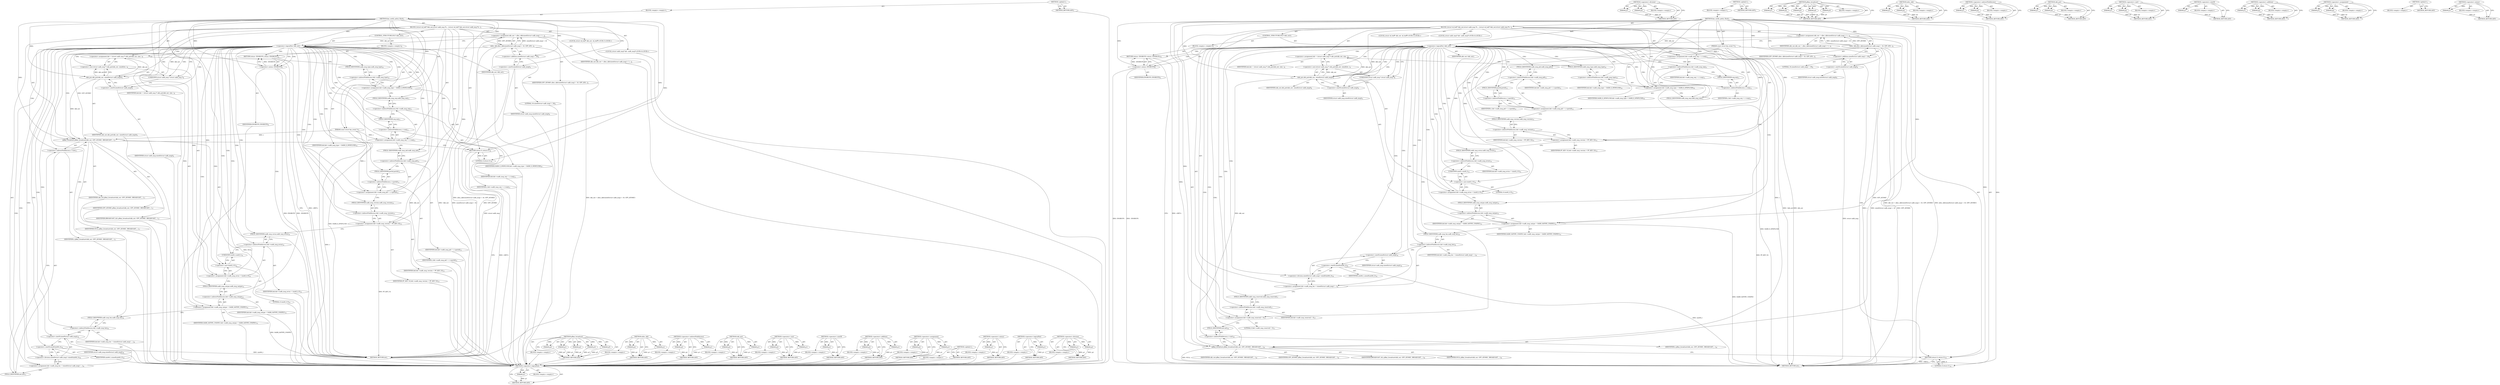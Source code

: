 digraph "&lt;operator&gt;.minus" {
vulnerable_137 [label=<(METHOD,&lt;operator&gt;.logicalNot)>];
vulnerable_138 [label=<(PARAM,p1)>];
vulnerable_139 [label=<(BLOCK,&lt;empty&gt;,&lt;empty&gt;)>];
vulnerable_140 [label=<(METHOD_RETURN,ANY)>];
vulnerable_160 [label=<(METHOD,&lt;operator&gt;.division)>];
vulnerable_161 [label=<(PARAM,p1)>];
vulnerable_162 [label=<(PARAM,p2)>];
vulnerable_163 [label=<(BLOCK,&lt;empty&gt;,&lt;empty&gt;)>];
vulnerable_164 [label=<(METHOD_RETURN,ANY)>];
vulnerable_6 [label=<(METHOD,&lt;global&gt;)<SUB>1</SUB>>];
vulnerable_7 [label=<(BLOCK,&lt;empty&gt;,&lt;empty&gt;)<SUB>1</SUB>>];
vulnerable_8 [label=<(METHOD,key_notify_policy_flush)<SUB>1</SUB>>];
vulnerable_9 [label=<(PARAM,const struct km_event *c)<SUB>1</SUB>>];
vulnerable_10 [label=<(BLOCK,{
	struct sk_buff *skb_out;
	struct sadb_msg *h...,{
	struct sk_buff *skb_out;
	struct sadb_msg *h...)<SUB>2</SUB>>];
vulnerable_11 [label="<(LOCAL,struct sk_buff* skb_out: sk_buff*)<SUB>3</SUB>>"];
vulnerable_12 [label="<(LOCAL,struct sadb_msg* hdr: sadb_msg*)<SUB>4</SUB>>"];
vulnerable_13 [label=<(&lt;operator&gt;.assignment,skb_out = alloc_skb(sizeof(struct sadb_msg) + 1...)<SUB>6</SUB>>];
vulnerable_14 [label=<(IDENTIFIER,skb_out,skb_out = alloc_skb(sizeof(struct sadb_msg) + 1...)<SUB>6</SUB>>];
vulnerable_15 [label=<(alloc_skb,alloc_skb(sizeof(struct sadb_msg) + 16, GFP_ATO...)<SUB>6</SUB>>];
vulnerable_16 [label=<(&lt;operator&gt;.addition,sizeof(struct sadb_msg) + 16)<SUB>6</SUB>>];
vulnerable_17 [label=<(&lt;operator&gt;.sizeOf,sizeof(struct sadb_msg))<SUB>6</SUB>>];
vulnerable_18 [label=<(IDENTIFIER,struct sadb_msg,sizeof(struct sadb_msg))<SUB>6</SUB>>];
vulnerable_19 [label=<(LITERAL,16,sizeof(struct sadb_msg) + 16)<SUB>6</SUB>>];
vulnerable_20 [label=<(IDENTIFIER,GFP_ATOMIC,alloc_skb(sizeof(struct sadb_msg) + 16, GFP_ATO...)<SUB>6</SUB>>];
vulnerable_21 [label=<(CONTROL_STRUCTURE,IF,if (!skb_out))<SUB>7</SUB>>];
vulnerable_22 [label=<(&lt;operator&gt;.logicalNot,!skb_out)<SUB>7</SUB>>];
vulnerable_23 [label=<(IDENTIFIER,skb_out,!skb_out)<SUB>7</SUB>>];
vulnerable_24 [label=<(BLOCK,&lt;empty&gt;,&lt;empty&gt;)<SUB>8</SUB>>];
vulnerable_25 [label=<(RETURN,return -ENOBUFS;,return -ENOBUFS;)<SUB>8</SUB>>];
vulnerable_26 [label=<(&lt;operator&gt;.minus,-ENOBUFS)<SUB>8</SUB>>];
vulnerable_27 [label=<(IDENTIFIER,ENOBUFS,-ENOBUFS)<SUB>8</SUB>>];
vulnerable_28 [label=<(&lt;operator&gt;.assignment,hdr = (struct sadb_msg *) skb_put(skb_out, size...)<SUB>9</SUB>>];
vulnerable_29 [label=<(IDENTIFIER,hdr,hdr = (struct sadb_msg *) skb_put(skb_out, size...)<SUB>9</SUB>>];
vulnerable_30 [label=<(&lt;operator&gt;.cast,(struct sadb_msg *) skb_put(skb_out, sizeof(str...)<SUB>9</SUB>>];
vulnerable_31 [label=<(UNKNOWN,struct sadb_msg *,struct sadb_msg *)<SUB>9</SUB>>];
vulnerable_32 [label=<(skb_put,skb_put(skb_out, sizeof(struct sadb_msg)))<SUB>9</SUB>>];
vulnerable_33 [label=<(IDENTIFIER,skb_out,skb_put(skb_out, sizeof(struct sadb_msg)))<SUB>9</SUB>>];
vulnerable_34 [label=<(&lt;operator&gt;.sizeOf,sizeof(struct sadb_msg))<SUB>9</SUB>>];
vulnerable_35 [label=<(IDENTIFIER,struct sadb_msg,sizeof(struct sadb_msg))<SUB>9</SUB>>];
vulnerable_36 [label=<(&lt;operator&gt;.assignment,hdr-&gt;sadb_msg_type = SADB_X_SPDFLUSH)<SUB>10</SUB>>];
vulnerable_37 [label=<(&lt;operator&gt;.indirectFieldAccess,hdr-&gt;sadb_msg_type)<SUB>10</SUB>>];
vulnerable_38 [label=<(IDENTIFIER,hdr,hdr-&gt;sadb_msg_type = SADB_X_SPDFLUSH)<SUB>10</SUB>>];
vulnerable_39 [label=<(FIELD_IDENTIFIER,sadb_msg_type,sadb_msg_type)<SUB>10</SUB>>];
vulnerable_40 [label=<(IDENTIFIER,SADB_X_SPDFLUSH,hdr-&gt;sadb_msg_type = SADB_X_SPDFLUSH)<SUB>10</SUB>>];
vulnerable_41 [label=<(&lt;operator&gt;.assignment,hdr-&gt;sadb_msg_seq = c-&gt;seq)<SUB>11</SUB>>];
vulnerable_42 [label=<(&lt;operator&gt;.indirectFieldAccess,hdr-&gt;sadb_msg_seq)<SUB>11</SUB>>];
vulnerable_43 [label=<(IDENTIFIER,hdr,hdr-&gt;sadb_msg_seq = c-&gt;seq)<SUB>11</SUB>>];
vulnerable_44 [label=<(FIELD_IDENTIFIER,sadb_msg_seq,sadb_msg_seq)<SUB>11</SUB>>];
vulnerable_45 [label=<(&lt;operator&gt;.indirectFieldAccess,c-&gt;seq)<SUB>11</SUB>>];
vulnerable_46 [label=<(IDENTIFIER,c,hdr-&gt;sadb_msg_seq = c-&gt;seq)<SUB>11</SUB>>];
vulnerable_47 [label=<(FIELD_IDENTIFIER,seq,seq)<SUB>11</SUB>>];
vulnerable_48 [label=<(&lt;operator&gt;.assignment,hdr-&gt;sadb_msg_pid = c-&gt;portid)<SUB>12</SUB>>];
vulnerable_49 [label=<(&lt;operator&gt;.indirectFieldAccess,hdr-&gt;sadb_msg_pid)<SUB>12</SUB>>];
vulnerable_50 [label=<(IDENTIFIER,hdr,hdr-&gt;sadb_msg_pid = c-&gt;portid)<SUB>12</SUB>>];
vulnerable_51 [label=<(FIELD_IDENTIFIER,sadb_msg_pid,sadb_msg_pid)<SUB>12</SUB>>];
vulnerable_52 [label=<(&lt;operator&gt;.indirectFieldAccess,c-&gt;portid)<SUB>12</SUB>>];
vulnerable_53 [label=<(IDENTIFIER,c,hdr-&gt;sadb_msg_pid = c-&gt;portid)<SUB>12</SUB>>];
vulnerable_54 [label=<(FIELD_IDENTIFIER,portid,portid)<SUB>12</SUB>>];
vulnerable_55 [label=<(&lt;operator&gt;.assignment,hdr-&gt;sadb_msg_version = PF_KEY_V2)<SUB>13</SUB>>];
vulnerable_56 [label=<(&lt;operator&gt;.indirectFieldAccess,hdr-&gt;sadb_msg_version)<SUB>13</SUB>>];
vulnerable_57 [label=<(IDENTIFIER,hdr,hdr-&gt;sadb_msg_version = PF_KEY_V2)<SUB>13</SUB>>];
vulnerable_58 [label=<(FIELD_IDENTIFIER,sadb_msg_version,sadb_msg_version)<SUB>13</SUB>>];
vulnerable_59 [label=<(IDENTIFIER,PF_KEY_V2,hdr-&gt;sadb_msg_version = PF_KEY_V2)<SUB>13</SUB>>];
vulnerable_60 [label=<(&lt;operator&gt;.assignment,hdr-&gt;sadb_msg_errno = (uint8_t) 0)<SUB>14</SUB>>];
vulnerable_61 [label=<(&lt;operator&gt;.indirectFieldAccess,hdr-&gt;sadb_msg_errno)<SUB>14</SUB>>];
vulnerable_62 [label=<(IDENTIFIER,hdr,hdr-&gt;sadb_msg_errno = (uint8_t) 0)<SUB>14</SUB>>];
vulnerable_63 [label=<(FIELD_IDENTIFIER,sadb_msg_errno,sadb_msg_errno)<SUB>14</SUB>>];
vulnerable_64 [label=<(&lt;operator&gt;.cast,(uint8_t) 0)<SUB>14</SUB>>];
vulnerable_65 [label=<(UNKNOWN,uint8_t,uint8_t)<SUB>14</SUB>>];
vulnerable_66 [label=<(LITERAL,0,(uint8_t) 0)<SUB>14</SUB>>];
vulnerable_67 [label=<(&lt;operator&gt;.assignment,hdr-&gt;sadb_msg_satype = SADB_SATYPE_UNSPEC)<SUB>15</SUB>>];
vulnerable_68 [label=<(&lt;operator&gt;.indirectFieldAccess,hdr-&gt;sadb_msg_satype)<SUB>15</SUB>>];
vulnerable_69 [label=<(IDENTIFIER,hdr,hdr-&gt;sadb_msg_satype = SADB_SATYPE_UNSPEC)<SUB>15</SUB>>];
vulnerable_70 [label=<(FIELD_IDENTIFIER,sadb_msg_satype,sadb_msg_satype)<SUB>15</SUB>>];
vulnerable_71 [label=<(IDENTIFIER,SADB_SATYPE_UNSPEC,hdr-&gt;sadb_msg_satype = SADB_SATYPE_UNSPEC)<SUB>15</SUB>>];
vulnerable_72 [label=<(&lt;operator&gt;.assignment,hdr-&gt;sadb_msg_len = (sizeof(struct sadb_msg) / ...)<SUB>16</SUB>>];
vulnerable_73 [label=<(&lt;operator&gt;.indirectFieldAccess,hdr-&gt;sadb_msg_len)<SUB>16</SUB>>];
vulnerable_74 [label=<(IDENTIFIER,hdr,hdr-&gt;sadb_msg_len = (sizeof(struct sadb_msg) / ...)<SUB>16</SUB>>];
vulnerable_75 [label=<(FIELD_IDENTIFIER,sadb_msg_len,sadb_msg_len)<SUB>16</SUB>>];
vulnerable_76 [label=<(&lt;operator&gt;.division,sizeof(struct sadb_msg) / sizeof(uint64_t))<SUB>16</SUB>>];
vulnerable_77 [label=<(&lt;operator&gt;.sizeOf,sizeof(struct sadb_msg))<SUB>16</SUB>>];
vulnerable_78 [label=<(IDENTIFIER,struct sadb_msg,sizeof(struct sadb_msg))<SUB>16</SUB>>];
vulnerable_79 [label=<(&lt;operator&gt;.sizeOf,sizeof(uint64_t))<SUB>16</SUB>>];
vulnerable_80 [label=<(IDENTIFIER,uint64_t,sizeof(uint64_t))<SUB>16</SUB>>];
vulnerable_81 [label=<(pfkey_broadcast,pfkey_broadcast(skb_out, GFP_ATOMIC, BROADCAST_...)<SUB>17</SUB>>];
vulnerable_82 [label=<(IDENTIFIER,skb_out,pfkey_broadcast(skb_out, GFP_ATOMIC, BROADCAST_...)<SUB>17</SUB>>];
vulnerable_83 [label=<(IDENTIFIER,GFP_ATOMIC,pfkey_broadcast(skb_out, GFP_ATOMIC, BROADCAST_...)<SUB>17</SUB>>];
vulnerable_84 [label=<(IDENTIFIER,BROADCAST_ALL,pfkey_broadcast(skb_out, GFP_ATOMIC, BROADCAST_...)<SUB>17</SUB>>];
vulnerable_85 [label=<(IDENTIFIER,NULL,pfkey_broadcast(skb_out, GFP_ATOMIC, BROADCAST_...)<SUB>17</SUB>>];
vulnerable_86 [label=<(&lt;operator&gt;.indirectFieldAccess,c-&gt;net)<SUB>17</SUB>>];
vulnerable_87 [label=<(IDENTIFIER,c,pfkey_broadcast(skb_out, GFP_ATOMIC, BROADCAST_...)<SUB>17</SUB>>];
vulnerable_88 [label=<(FIELD_IDENTIFIER,net,net)<SUB>17</SUB>>];
vulnerable_89 [label=<(RETURN,return 0;,return 0;)<SUB>18</SUB>>];
vulnerable_90 [label=<(LITERAL,0,return 0;)<SUB>18</SUB>>];
vulnerable_91 [label=<(METHOD_RETURN,int)<SUB>1</SUB>>];
vulnerable_93 [label=<(METHOD_RETURN,ANY)<SUB>1</SUB>>];
vulnerable_165 [label=<(METHOD,pfkey_broadcast)>];
vulnerable_166 [label=<(PARAM,p1)>];
vulnerable_167 [label=<(PARAM,p2)>];
vulnerable_168 [label=<(PARAM,p3)>];
vulnerable_169 [label=<(PARAM,p4)>];
vulnerable_170 [label=<(PARAM,p5)>];
vulnerable_171 [label=<(BLOCK,&lt;empty&gt;,&lt;empty&gt;)>];
vulnerable_172 [label=<(METHOD_RETURN,ANY)>];
vulnerable_123 [label=<(METHOD,alloc_skb)>];
vulnerable_124 [label=<(PARAM,p1)>];
vulnerable_125 [label=<(PARAM,p2)>];
vulnerable_126 [label=<(BLOCK,&lt;empty&gt;,&lt;empty&gt;)>];
vulnerable_127 [label=<(METHOD_RETURN,ANY)>];
vulnerable_155 [label=<(METHOD,&lt;operator&gt;.indirectFieldAccess)>];
vulnerable_156 [label=<(PARAM,p1)>];
vulnerable_157 [label=<(PARAM,p2)>];
vulnerable_158 [label=<(BLOCK,&lt;empty&gt;,&lt;empty&gt;)>];
vulnerable_159 [label=<(METHOD_RETURN,ANY)>];
vulnerable_150 [label=<(METHOD,skb_put)>];
vulnerable_151 [label=<(PARAM,p1)>];
vulnerable_152 [label=<(PARAM,p2)>];
vulnerable_153 [label=<(BLOCK,&lt;empty&gt;,&lt;empty&gt;)>];
vulnerable_154 [label=<(METHOD_RETURN,ANY)>];
vulnerable_145 [label=<(METHOD,&lt;operator&gt;.cast)>];
vulnerable_146 [label=<(PARAM,p1)>];
vulnerable_147 [label=<(PARAM,p2)>];
vulnerable_148 [label=<(BLOCK,&lt;empty&gt;,&lt;empty&gt;)>];
vulnerable_149 [label=<(METHOD_RETURN,ANY)>];
vulnerable_133 [label=<(METHOD,&lt;operator&gt;.sizeOf)>];
vulnerable_134 [label=<(PARAM,p1)>];
vulnerable_135 [label=<(BLOCK,&lt;empty&gt;,&lt;empty&gt;)>];
vulnerable_136 [label=<(METHOD_RETURN,ANY)>];
vulnerable_128 [label=<(METHOD,&lt;operator&gt;.addition)>];
vulnerable_129 [label=<(PARAM,p1)>];
vulnerable_130 [label=<(PARAM,p2)>];
vulnerable_131 [label=<(BLOCK,&lt;empty&gt;,&lt;empty&gt;)>];
vulnerable_132 [label=<(METHOD_RETURN,ANY)>];
vulnerable_118 [label=<(METHOD,&lt;operator&gt;.assignment)>];
vulnerable_119 [label=<(PARAM,p1)>];
vulnerable_120 [label=<(PARAM,p2)>];
vulnerable_121 [label=<(BLOCK,&lt;empty&gt;,&lt;empty&gt;)>];
vulnerable_122 [label=<(METHOD_RETURN,ANY)>];
vulnerable_112 [label=<(METHOD,&lt;global&gt;)<SUB>1</SUB>>];
vulnerable_113 [label=<(BLOCK,&lt;empty&gt;,&lt;empty&gt;)>];
vulnerable_114 [label=<(METHOD_RETURN,ANY)>];
vulnerable_141 [label=<(METHOD,&lt;operator&gt;.minus)>];
vulnerable_142 [label=<(PARAM,p1)>];
vulnerable_143 [label=<(BLOCK,&lt;empty&gt;,&lt;empty&gt;)>];
vulnerable_144 [label=<(METHOD_RETURN,ANY)>];
fixed_142 [label=<(METHOD,&lt;operator&gt;.logicalNot)>];
fixed_143 [label=<(PARAM,p1)>];
fixed_144 [label=<(BLOCK,&lt;empty&gt;,&lt;empty&gt;)>];
fixed_145 [label=<(METHOD_RETURN,ANY)>];
fixed_165 [label=<(METHOD,&lt;operator&gt;.division)>];
fixed_166 [label=<(PARAM,p1)>];
fixed_167 [label=<(PARAM,p2)>];
fixed_168 [label=<(BLOCK,&lt;empty&gt;,&lt;empty&gt;)>];
fixed_169 [label=<(METHOD_RETURN,ANY)>];
fixed_6 [label=<(METHOD,&lt;global&gt;)<SUB>1</SUB>>];
fixed_7 [label=<(BLOCK,&lt;empty&gt;,&lt;empty&gt;)<SUB>1</SUB>>];
fixed_8 [label=<(METHOD,key_notify_policy_flush)<SUB>1</SUB>>];
fixed_9 [label=<(PARAM,const struct km_event *c)<SUB>1</SUB>>];
fixed_10 [label=<(BLOCK,{
	struct sk_buff *skb_out;
	struct sadb_msg *h...,{
	struct sk_buff *skb_out;
	struct sadb_msg *h...)<SUB>2</SUB>>];
fixed_11 [label="<(LOCAL,struct sk_buff* skb_out: sk_buff*)<SUB>3</SUB>>"];
fixed_12 [label="<(LOCAL,struct sadb_msg* hdr: sadb_msg*)<SUB>4</SUB>>"];
fixed_13 [label=<(&lt;operator&gt;.assignment,skb_out = alloc_skb(sizeof(struct sadb_msg) + 1...)<SUB>6</SUB>>];
fixed_14 [label=<(IDENTIFIER,skb_out,skb_out = alloc_skb(sizeof(struct sadb_msg) + 1...)<SUB>6</SUB>>];
fixed_15 [label=<(alloc_skb,alloc_skb(sizeof(struct sadb_msg) + 16, GFP_ATO...)<SUB>6</SUB>>];
fixed_16 [label=<(&lt;operator&gt;.addition,sizeof(struct sadb_msg) + 16)<SUB>6</SUB>>];
fixed_17 [label=<(&lt;operator&gt;.sizeOf,sizeof(struct sadb_msg))<SUB>6</SUB>>];
fixed_18 [label=<(IDENTIFIER,struct sadb_msg,sizeof(struct sadb_msg))<SUB>6</SUB>>];
fixed_19 [label=<(LITERAL,16,sizeof(struct sadb_msg) + 16)<SUB>6</SUB>>];
fixed_20 [label=<(IDENTIFIER,GFP_ATOMIC,alloc_skb(sizeof(struct sadb_msg) + 16, GFP_ATO...)<SUB>6</SUB>>];
fixed_21 [label=<(CONTROL_STRUCTURE,IF,if (!skb_out))<SUB>7</SUB>>];
fixed_22 [label=<(&lt;operator&gt;.logicalNot,!skb_out)<SUB>7</SUB>>];
fixed_23 [label=<(IDENTIFIER,skb_out,!skb_out)<SUB>7</SUB>>];
fixed_24 [label=<(BLOCK,&lt;empty&gt;,&lt;empty&gt;)<SUB>8</SUB>>];
fixed_25 [label=<(RETURN,return -ENOBUFS;,return -ENOBUFS;)<SUB>8</SUB>>];
fixed_26 [label=<(&lt;operator&gt;.minus,-ENOBUFS)<SUB>8</SUB>>];
fixed_27 [label=<(IDENTIFIER,ENOBUFS,-ENOBUFS)<SUB>8</SUB>>];
fixed_28 [label=<(&lt;operator&gt;.assignment,hdr = (struct sadb_msg *) skb_put(skb_out, size...)<SUB>9</SUB>>];
fixed_29 [label=<(IDENTIFIER,hdr,hdr = (struct sadb_msg *) skb_put(skb_out, size...)<SUB>9</SUB>>];
fixed_30 [label=<(&lt;operator&gt;.cast,(struct sadb_msg *) skb_put(skb_out, sizeof(str...)<SUB>9</SUB>>];
fixed_31 [label=<(UNKNOWN,struct sadb_msg *,struct sadb_msg *)<SUB>9</SUB>>];
fixed_32 [label=<(skb_put,skb_put(skb_out, sizeof(struct sadb_msg)))<SUB>9</SUB>>];
fixed_33 [label=<(IDENTIFIER,skb_out,skb_put(skb_out, sizeof(struct sadb_msg)))<SUB>9</SUB>>];
fixed_34 [label=<(&lt;operator&gt;.sizeOf,sizeof(struct sadb_msg))<SUB>9</SUB>>];
fixed_35 [label=<(IDENTIFIER,struct sadb_msg,sizeof(struct sadb_msg))<SUB>9</SUB>>];
fixed_36 [label=<(&lt;operator&gt;.assignment,hdr-&gt;sadb_msg_type = SADB_X_SPDFLUSH)<SUB>10</SUB>>];
fixed_37 [label=<(&lt;operator&gt;.indirectFieldAccess,hdr-&gt;sadb_msg_type)<SUB>10</SUB>>];
fixed_38 [label=<(IDENTIFIER,hdr,hdr-&gt;sadb_msg_type = SADB_X_SPDFLUSH)<SUB>10</SUB>>];
fixed_39 [label=<(FIELD_IDENTIFIER,sadb_msg_type,sadb_msg_type)<SUB>10</SUB>>];
fixed_40 [label=<(IDENTIFIER,SADB_X_SPDFLUSH,hdr-&gt;sadb_msg_type = SADB_X_SPDFLUSH)<SUB>10</SUB>>];
fixed_41 [label=<(&lt;operator&gt;.assignment,hdr-&gt;sadb_msg_seq = c-&gt;seq)<SUB>11</SUB>>];
fixed_42 [label=<(&lt;operator&gt;.indirectFieldAccess,hdr-&gt;sadb_msg_seq)<SUB>11</SUB>>];
fixed_43 [label=<(IDENTIFIER,hdr,hdr-&gt;sadb_msg_seq = c-&gt;seq)<SUB>11</SUB>>];
fixed_44 [label=<(FIELD_IDENTIFIER,sadb_msg_seq,sadb_msg_seq)<SUB>11</SUB>>];
fixed_45 [label=<(&lt;operator&gt;.indirectFieldAccess,c-&gt;seq)<SUB>11</SUB>>];
fixed_46 [label=<(IDENTIFIER,c,hdr-&gt;sadb_msg_seq = c-&gt;seq)<SUB>11</SUB>>];
fixed_47 [label=<(FIELD_IDENTIFIER,seq,seq)<SUB>11</SUB>>];
fixed_48 [label=<(&lt;operator&gt;.assignment,hdr-&gt;sadb_msg_pid = c-&gt;portid)<SUB>12</SUB>>];
fixed_49 [label=<(&lt;operator&gt;.indirectFieldAccess,hdr-&gt;sadb_msg_pid)<SUB>12</SUB>>];
fixed_50 [label=<(IDENTIFIER,hdr,hdr-&gt;sadb_msg_pid = c-&gt;portid)<SUB>12</SUB>>];
fixed_51 [label=<(FIELD_IDENTIFIER,sadb_msg_pid,sadb_msg_pid)<SUB>12</SUB>>];
fixed_52 [label=<(&lt;operator&gt;.indirectFieldAccess,c-&gt;portid)<SUB>12</SUB>>];
fixed_53 [label=<(IDENTIFIER,c,hdr-&gt;sadb_msg_pid = c-&gt;portid)<SUB>12</SUB>>];
fixed_54 [label=<(FIELD_IDENTIFIER,portid,portid)<SUB>12</SUB>>];
fixed_55 [label=<(&lt;operator&gt;.assignment,hdr-&gt;sadb_msg_version = PF_KEY_V2)<SUB>13</SUB>>];
fixed_56 [label=<(&lt;operator&gt;.indirectFieldAccess,hdr-&gt;sadb_msg_version)<SUB>13</SUB>>];
fixed_57 [label=<(IDENTIFIER,hdr,hdr-&gt;sadb_msg_version = PF_KEY_V2)<SUB>13</SUB>>];
fixed_58 [label=<(FIELD_IDENTIFIER,sadb_msg_version,sadb_msg_version)<SUB>13</SUB>>];
fixed_59 [label=<(IDENTIFIER,PF_KEY_V2,hdr-&gt;sadb_msg_version = PF_KEY_V2)<SUB>13</SUB>>];
fixed_60 [label=<(&lt;operator&gt;.assignment,hdr-&gt;sadb_msg_errno = (uint8_t) 0)<SUB>14</SUB>>];
fixed_61 [label=<(&lt;operator&gt;.indirectFieldAccess,hdr-&gt;sadb_msg_errno)<SUB>14</SUB>>];
fixed_62 [label=<(IDENTIFIER,hdr,hdr-&gt;sadb_msg_errno = (uint8_t) 0)<SUB>14</SUB>>];
fixed_63 [label=<(FIELD_IDENTIFIER,sadb_msg_errno,sadb_msg_errno)<SUB>14</SUB>>];
fixed_64 [label=<(&lt;operator&gt;.cast,(uint8_t) 0)<SUB>14</SUB>>];
fixed_65 [label=<(UNKNOWN,uint8_t,uint8_t)<SUB>14</SUB>>];
fixed_66 [label=<(LITERAL,0,(uint8_t) 0)<SUB>14</SUB>>];
fixed_67 [label=<(&lt;operator&gt;.assignment,hdr-&gt;sadb_msg_satype = SADB_SATYPE_UNSPEC)<SUB>15</SUB>>];
fixed_68 [label=<(&lt;operator&gt;.indirectFieldAccess,hdr-&gt;sadb_msg_satype)<SUB>15</SUB>>];
fixed_69 [label=<(IDENTIFIER,hdr,hdr-&gt;sadb_msg_satype = SADB_SATYPE_UNSPEC)<SUB>15</SUB>>];
fixed_70 [label=<(FIELD_IDENTIFIER,sadb_msg_satype,sadb_msg_satype)<SUB>15</SUB>>];
fixed_71 [label=<(IDENTIFIER,SADB_SATYPE_UNSPEC,hdr-&gt;sadb_msg_satype = SADB_SATYPE_UNSPEC)<SUB>15</SUB>>];
fixed_72 [label=<(&lt;operator&gt;.assignment,hdr-&gt;sadb_msg_len = (sizeof(struct sadb_msg) / ...)<SUB>16</SUB>>];
fixed_73 [label=<(&lt;operator&gt;.indirectFieldAccess,hdr-&gt;sadb_msg_len)<SUB>16</SUB>>];
fixed_74 [label=<(IDENTIFIER,hdr,hdr-&gt;sadb_msg_len = (sizeof(struct sadb_msg) / ...)<SUB>16</SUB>>];
fixed_75 [label=<(FIELD_IDENTIFIER,sadb_msg_len,sadb_msg_len)<SUB>16</SUB>>];
fixed_76 [label=<(&lt;operator&gt;.division,sizeof(struct sadb_msg) / sizeof(uint64_t))<SUB>16</SUB>>];
fixed_77 [label=<(&lt;operator&gt;.sizeOf,sizeof(struct sadb_msg))<SUB>16</SUB>>];
fixed_78 [label=<(IDENTIFIER,struct sadb_msg,sizeof(struct sadb_msg))<SUB>16</SUB>>];
fixed_79 [label=<(&lt;operator&gt;.sizeOf,sizeof(uint64_t))<SUB>16</SUB>>];
fixed_80 [label=<(IDENTIFIER,uint64_t,sizeof(uint64_t))<SUB>16</SUB>>];
fixed_81 [label=<(&lt;operator&gt;.assignment,hdr-&gt;sadb_msg_reserved = 0)<SUB>17</SUB>>];
fixed_82 [label=<(&lt;operator&gt;.indirectFieldAccess,hdr-&gt;sadb_msg_reserved)<SUB>17</SUB>>];
fixed_83 [label=<(IDENTIFIER,hdr,hdr-&gt;sadb_msg_reserved = 0)<SUB>17</SUB>>];
fixed_84 [label=<(FIELD_IDENTIFIER,sadb_msg_reserved,sadb_msg_reserved)<SUB>17</SUB>>];
fixed_85 [label=<(LITERAL,0,hdr-&gt;sadb_msg_reserved = 0)<SUB>17</SUB>>];
fixed_86 [label=<(pfkey_broadcast,pfkey_broadcast(skb_out, GFP_ATOMIC, BROADCAST_...)<SUB>18</SUB>>];
fixed_87 [label=<(IDENTIFIER,skb_out,pfkey_broadcast(skb_out, GFP_ATOMIC, BROADCAST_...)<SUB>18</SUB>>];
fixed_88 [label=<(IDENTIFIER,GFP_ATOMIC,pfkey_broadcast(skb_out, GFP_ATOMIC, BROADCAST_...)<SUB>18</SUB>>];
fixed_89 [label=<(IDENTIFIER,BROADCAST_ALL,pfkey_broadcast(skb_out, GFP_ATOMIC, BROADCAST_...)<SUB>18</SUB>>];
fixed_90 [label=<(IDENTIFIER,NULL,pfkey_broadcast(skb_out, GFP_ATOMIC, BROADCAST_...)<SUB>18</SUB>>];
fixed_91 [label=<(&lt;operator&gt;.indirectFieldAccess,c-&gt;net)<SUB>18</SUB>>];
fixed_92 [label=<(IDENTIFIER,c,pfkey_broadcast(skb_out, GFP_ATOMIC, BROADCAST_...)<SUB>18</SUB>>];
fixed_93 [label=<(FIELD_IDENTIFIER,net,net)<SUB>18</SUB>>];
fixed_94 [label=<(RETURN,return 0;,return 0;)<SUB>19</SUB>>];
fixed_95 [label=<(LITERAL,0,return 0;)<SUB>19</SUB>>];
fixed_96 [label=<(METHOD_RETURN,int)<SUB>1</SUB>>];
fixed_98 [label=<(METHOD_RETURN,ANY)<SUB>1</SUB>>];
fixed_170 [label=<(METHOD,pfkey_broadcast)>];
fixed_171 [label=<(PARAM,p1)>];
fixed_172 [label=<(PARAM,p2)>];
fixed_173 [label=<(PARAM,p3)>];
fixed_174 [label=<(PARAM,p4)>];
fixed_175 [label=<(PARAM,p5)>];
fixed_176 [label=<(BLOCK,&lt;empty&gt;,&lt;empty&gt;)>];
fixed_177 [label=<(METHOD_RETURN,ANY)>];
fixed_128 [label=<(METHOD,alloc_skb)>];
fixed_129 [label=<(PARAM,p1)>];
fixed_130 [label=<(PARAM,p2)>];
fixed_131 [label=<(BLOCK,&lt;empty&gt;,&lt;empty&gt;)>];
fixed_132 [label=<(METHOD_RETURN,ANY)>];
fixed_160 [label=<(METHOD,&lt;operator&gt;.indirectFieldAccess)>];
fixed_161 [label=<(PARAM,p1)>];
fixed_162 [label=<(PARAM,p2)>];
fixed_163 [label=<(BLOCK,&lt;empty&gt;,&lt;empty&gt;)>];
fixed_164 [label=<(METHOD_RETURN,ANY)>];
fixed_155 [label=<(METHOD,skb_put)>];
fixed_156 [label=<(PARAM,p1)>];
fixed_157 [label=<(PARAM,p2)>];
fixed_158 [label=<(BLOCK,&lt;empty&gt;,&lt;empty&gt;)>];
fixed_159 [label=<(METHOD_RETURN,ANY)>];
fixed_150 [label=<(METHOD,&lt;operator&gt;.cast)>];
fixed_151 [label=<(PARAM,p1)>];
fixed_152 [label=<(PARAM,p2)>];
fixed_153 [label=<(BLOCK,&lt;empty&gt;,&lt;empty&gt;)>];
fixed_154 [label=<(METHOD_RETURN,ANY)>];
fixed_138 [label=<(METHOD,&lt;operator&gt;.sizeOf)>];
fixed_139 [label=<(PARAM,p1)>];
fixed_140 [label=<(BLOCK,&lt;empty&gt;,&lt;empty&gt;)>];
fixed_141 [label=<(METHOD_RETURN,ANY)>];
fixed_133 [label=<(METHOD,&lt;operator&gt;.addition)>];
fixed_134 [label=<(PARAM,p1)>];
fixed_135 [label=<(PARAM,p2)>];
fixed_136 [label=<(BLOCK,&lt;empty&gt;,&lt;empty&gt;)>];
fixed_137 [label=<(METHOD_RETURN,ANY)>];
fixed_123 [label=<(METHOD,&lt;operator&gt;.assignment)>];
fixed_124 [label=<(PARAM,p1)>];
fixed_125 [label=<(PARAM,p2)>];
fixed_126 [label=<(BLOCK,&lt;empty&gt;,&lt;empty&gt;)>];
fixed_127 [label=<(METHOD_RETURN,ANY)>];
fixed_117 [label=<(METHOD,&lt;global&gt;)<SUB>1</SUB>>];
fixed_118 [label=<(BLOCK,&lt;empty&gt;,&lt;empty&gt;)>];
fixed_119 [label=<(METHOD_RETURN,ANY)>];
fixed_146 [label=<(METHOD,&lt;operator&gt;.minus)>];
fixed_147 [label=<(PARAM,p1)>];
fixed_148 [label=<(BLOCK,&lt;empty&gt;,&lt;empty&gt;)>];
fixed_149 [label=<(METHOD_RETURN,ANY)>];
vulnerable_137 -> vulnerable_138  [key=0, label="AST: "];
vulnerable_137 -> vulnerable_138  [key=1, label="DDG: "];
vulnerable_137 -> vulnerable_139  [key=0, label="AST: "];
vulnerable_137 -> vulnerable_140  [key=0, label="AST: "];
vulnerable_137 -> vulnerable_140  [key=1, label="CFG: "];
vulnerable_138 -> vulnerable_140  [key=0, label="DDG: p1"];
vulnerable_139 -> fixed_142  [key=0];
vulnerable_140 -> fixed_142  [key=0];
vulnerable_160 -> vulnerable_161  [key=0, label="AST: "];
vulnerable_160 -> vulnerable_161  [key=1, label="DDG: "];
vulnerable_160 -> vulnerable_163  [key=0, label="AST: "];
vulnerable_160 -> vulnerable_162  [key=0, label="AST: "];
vulnerable_160 -> vulnerable_162  [key=1, label="DDG: "];
vulnerable_160 -> vulnerable_164  [key=0, label="AST: "];
vulnerable_160 -> vulnerable_164  [key=1, label="CFG: "];
vulnerable_161 -> vulnerable_164  [key=0, label="DDG: p1"];
vulnerable_162 -> vulnerable_164  [key=0, label="DDG: p2"];
vulnerable_163 -> fixed_142  [key=0];
vulnerable_164 -> fixed_142  [key=0];
vulnerable_6 -> vulnerable_7  [key=0, label="AST: "];
vulnerable_6 -> vulnerable_93  [key=0, label="AST: "];
vulnerable_6 -> vulnerable_93  [key=1, label="CFG: "];
vulnerable_7 -> vulnerable_8  [key=0, label="AST: "];
vulnerable_8 -> vulnerable_9  [key=0, label="AST: "];
vulnerable_8 -> vulnerable_9  [key=1, label="DDG: "];
vulnerable_8 -> vulnerable_10  [key=0, label="AST: "];
vulnerable_8 -> vulnerable_91  [key=0, label="AST: "];
vulnerable_8 -> vulnerable_17  [key=0, label="CFG: "];
vulnerable_8 -> vulnerable_36  [key=0, label="DDG: "];
vulnerable_8 -> vulnerable_55  [key=0, label="DDG: "];
vulnerable_8 -> vulnerable_60  [key=0, label="DDG: "];
vulnerable_8 -> vulnerable_67  [key=0, label="DDG: "];
vulnerable_8 -> vulnerable_89  [key=0, label="DDG: "];
vulnerable_8 -> vulnerable_81  [key=0, label="DDG: "];
vulnerable_8 -> vulnerable_90  [key=0, label="DDG: "];
vulnerable_8 -> vulnerable_15  [key=0, label="DDG: "];
vulnerable_8 -> vulnerable_22  [key=0, label="DDG: "];
vulnerable_8 -> vulnerable_64  [key=0, label="DDG: "];
vulnerable_8 -> vulnerable_16  [key=0, label="DDG: "];
vulnerable_8 -> vulnerable_32  [key=0, label="DDG: "];
vulnerable_8 -> vulnerable_26  [key=0, label="DDG: "];
vulnerable_9 -> vulnerable_91  [key=0, label="DDG: c"];
vulnerable_9 -> vulnerable_41  [key=0, label="DDG: c"];
vulnerable_9 -> vulnerable_48  [key=0, label="DDG: c"];
vulnerable_9 -> vulnerable_81  [key=0, label="DDG: c"];
vulnerable_10 -> vulnerable_11  [key=0, label="AST: "];
vulnerable_10 -> vulnerable_12  [key=0, label="AST: "];
vulnerable_10 -> vulnerable_13  [key=0, label="AST: "];
vulnerable_10 -> vulnerable_21  [key=0, label="AST: "];
vulnerable_10 -> vulnerable_28  [key=0, label="AST: "];
vulnerable_10 -> vulnerable_36  [key=0, label="AST: "];
vulnerable_10 -> vulnerable_41  [key=0, label="AST: "];
vulnerable_10 -> vulnerable_48  [key=0, label="AST: "];
vulnerable_10 -> vulnerable_55  [key=0, label="AST: "];
vulnerable_10 -> vulnerable_60  [key=0, label="AST: "];
vulnerable_10 -> vulnerable_67  [key=0, label="AST: "];
vulnerable_10 -> vulnerable_72  [key=0, label="AST: "];
vulnerable_10 -> vulnerable_81  [key=0, label="AST: "];
vulnerable_10 -> vulnerable_89  [key=0, label="AST: "];
vulnerable_11 -> fixed_142  [key=0];
vulnerable_12 -> fixed_142  [key=0];
vulnerable_13 -> vulnerable_14  [key=0, label="AST: "];
vulnerable_13 -> vulnerable_15  [key=0, label="AST: "];
vulnerable_13 -> vulnerable_22  [key=0, label="CFG: "];
vulnerable_13 -> vulnerable_22  [key=1, label="DDG: skb_out"];
vulnerable_13 -> vulnerable_91  [key=0, label="DDG: alloc_skb(sizeof(struct sadb_msg) + 16, GFP_ATOMIC)"];
vulnerable_13 -> vulnerable_91  [key=1, label="DDG: skb_out = alloc_skb(sizeof(struct sadb_msg) + 16, GFP_ATOMIC)"];
vulnerable_14 -> fixed_142  [key=0];
vulnerable_15 -> vulnerable_16  [key=0, label="AST: "];
vulnerable_15 -> vulnerable_20  [key=0, label="AST: "];
vulnerable_15 -> vulnerable_13  [key=0, label="CFG: "];
vulnerable_15 -> vulnerable_13  [key=1, label="DDG: sizeof(struct sadb_msg) + 16"];
vulnerable_15 -> vulnerable_13  [key=2, label="DDG: GFP_ATOMIC"];
vulnerable_15 -> vulnerable_91  [key=0, label="DDG: sizeof(struct sadb_msg) + 16"];
vulnerable_15 -> vulnerable_91  [key=1, label="DDG: GFP_ATOMIC"];
vulnerable_15 -> vulnerable_81  [key=0, label="DDG: GFP_ATOMIC"];
vulnerable_16 -> vulnerable_17  [key=0, label="AST: "];
vulnerable_16 -> vulnerable_19  [key=0, label="AST: "];
vulnerable_16 -> vulnerable_15  [key=0, label="CFG: "];
vulnerable_17 -> vulnerable_18  [key=0, label="AST: "];
vulnerable_17 -> vulnerable_16  [key=0, label="CFG: "];
vulnerable_17 -> vulnerable_91  [key=0, label="DDG: struct sadb_msg"];
vulnerable_18 -> fixed_142  [key=0];
vulnerable_19 -> fixed_142  [key=0];
vulnerable_20 -> fixed_142  [key=0];
vulnerable_21 -> vulnerable_22  [key=0, label="AST: "];
vulnerable_21 -> vulnerable_24  [key=0, label="AST: "];
vulnerable_22 -> vulnerable_23  [key=0, label="AST: "];
vulnerable_22 -> vulnerable_26  [key=0, label="CFG: "];
vulnerable_22 -> vulnerable_26  [key=1, label="CDG: "];
vulnerable_22 -> vulnerable_31  [key=0, label="CFG: "];
vulnerable_22 -> vulnerable_31  [key=1, label="CDG: "];
vulnerable_22 -> vulnerable_91  [key=0, label="DDG: skb_out"];
vulnerable_22 -> vulnerable_91  [key=1, label="DDG: !skb_out"];
vulnerable_22 -> vulnerable_32  [key=0, label="DDG: skb_out"];
vulnerable_22 -> vulnerable_32  [key=1, label="CDG: "];
vulnerable_22 -> vulnerable_47  [key=0, label="CDG: "];
vulnerable_22 -> vulnerable_30  [key=0, label="CDG: "];
vulnerable_22 -> vulnerable_34  [key=0, label="CDG: "];
vulnerable_22 -> vulnerable_48  [key=0, label="CDG: "];
vulnerable_22 -> vulnerable_68  [key=0, label="CDG: "];
vulnerable_22 -> vulnerable_49  [key=0, label="CDG: "];
vulnerable_22 -> vulnerable_60  [key=0, label="CDG: "];
vulnerable_22 -> vulnerable_73  [key=0, label="CDG: "];
vulnerable_22 -> vulnerable_77  [key=0, label="CDG: "];
vulnerable_22 -> vulnerable_64  [key=0, label="CDG: "];
vulnerable_22 -> vulnerable_42  [key=0, label="CDG: "];
vulnerable_22 -> vulnerable_51  [key=0, label="CDG: "];
vulnerable_22 -> vulnerable_89  [key=0, label="CDG: "];
vulnerable_22 -> vulnerable_28  [key=0, label="CDG: "];
vulnerable_22 -> vulnerable_75  [key=0, label="CDG: "];
vulnerable_22 -> vulnerable_52  [key=0, label="CDG: "];
vulnerable_22 -> vulnerable_37  [key=0, label="CDG: "];
vulnerable_22 -> vulnerable_81  [key=0, label="CDG: "];
vulnerable_22 -> vulnerable_25  [key=0, label="CDG: "];
vulnerable_22 -> vulnerable_72  [key=0, label="CDG: "];
vulnerable_22 -> vulnerable_56  [key=0, label="CDG: "];
vulnerable_22 -> vulnerable_67  [key=0, label="CDG: "];
vulnerable_22 -> vulnerable_45  [key=0, label="CDG: "];
vulnerable_22 -> vulnerable_76  [key=0, label="CDG: "];
vulnerable_22 -> vulnerable_65  [key=0, label="CDG: "];
vulnerable_22 -> vulnerable_44  [key=0, label="CDG: "];
vulnerable_22 -> vulnerable_54  [key=0, label="CDG: "];
vulnerable_22 -> vulnerable_79  [key=0, label="CDG: "];
vulnerable_22 -> vulnerable_58  [key=0, label="CDG: "];
vulnerable_22 -> vulnerable_61  [key=0, label="CDG: "];
vulnerable_22 -> vulnerable_36  [key=0, label="CDG: "];
vulnerable_22 -> vulnerable_88  [key=0, label="CDG: "];
vulnerable_22 -> vulnerable_41  [key=0, label="CDG: "];
vulnerable_22 -> vulnerable_70  [key=0, label="CDG: "];
vulnerable_22 -> vulnerable_63  [key=0, label="CDG: "];
vulnerable_22 -> vulnerable_55  [key=0, label="CDG: "];
vulnerable_22 -> vulnerable_39  [key=0, label="CDG: "];
vulnerable_22 -> vulnerable_86  [key=0, label="CDG: "];
vulnerable_23 -> fixed_142  [key=0];
vulnerable_24 -> vulnerable_25  [key=0, label="AST: "];
vulnerable_25 -> vulnerable_26  [key=0, label="AST: "];
vulnerable_25 -> vulnerable_91  [key=0, label="CFG: "];
vulnerable_25 -> vulnerable_91  [key=1, label="DDG: &lt;RET&gt;"];
vulnerable_26 -> vulnerable_27  [key=0, label="AST: "];
vulnerable_26 -> vulnerable_25  [key=0, label="CFG: "];
vulnerable_26 -> vulnerable_25  [key=1, label="DDG: -ENOBUFS"];
vulnerable_26 -> vulnerable_91  [key=0, label="DDG: ENOBUFS"];
vulnerable_26 -> vulnerable_91  [key=1, label="DDG: -ENOBUFS"];
vulnerable_27 -> fixed_142  [key=0];
vulnerable_28 -> vulnerable_29  [key=0, label="AST: "];
vulnerable_28 -> vulnerable_30  [key=0, label="AST: "];
vulnerable_28 -> vulnerable_39  [key=0, label="CFG: "];
vulnerable_29 -> fixed_142  [key=0];
vulnerable_30 -> vulnerable_31  [key=0, label="AST: "];
vulnerable_30 -> vulnerable_32  [key=0, label="AST: "];
vulnerable_30 -> vulnerable_28  [key=0, label="CFG: "];
vulnerable_31 -> vulnerable_34  [key=0, label="CFG: "];
vulnerable_32 -> vulnerable_33  [key=0, label="AST: "];
vulnerable_32 -> vulnerable_34  [key=0, label="AST: "];
vulnerable_32 -> vulnerable_30  [key=0, label="CFG: "];
vulnerable_32 -> vulnerable_30  [key=1, label="DDG: skb_out"];
vulnerable_32 -> vulnerable_28  [key=0, label="DDG: skb_out"];
vulnerable_32 -> vulnerable_81  [key=0, label="DDG: skb_out"];
vulnerable_33 -> fixed_142  [key=0];
vulnerable_34 -> vulnerable_35  [key=0, label="AST: "];
vulnerable_34 -> vulnerable_32  [key=0, label="CFG: "];
vulnerable_35 -> fixed_142  [key=0];
vulnerable_36 -> vulnerable_37  [key=0, label="AST: "];
vulnerable_36 -> vulnerable_40  [key=0, label="AST: "];
vulnerable_36 -> vulnerable_44  [key=0, label="CFG: "];
vulnerable_36 -> vulnerable_91  [key=0, label="DDG: SADB_X_SPDFLUSH"];
vulnerable_37 -> vulnerable_38  [key=0, label="AST: "];
vulnerable_37 -> vulnerable_39  [key=0, label="AST: "];
vulnerable_37 -> vulnerable_36  [key=0, label="CFG: "];
vulnerable_38 -> fixed_142  [key=0];
vulnerable_39 -> vulnerable_37  [key=0, label="CFG: "];
vulnerable_40 -> fixed_142  [key=0];
vulnerable_41 -> vulnerable_42  [key=0, label="AST: "];
vulnerable_41 -> vulnerable_45  [key=0, label="AST: "];
vulnerable_41 -> vulnerable_51  [key=0, label="CFG: "];
vulnerable_42 -> vulnerable_43  [key=0, label="AST: "];
vulnerable_42 -> vulnerable_44  [key=0, label="AST: "];
vulnerable_42 -> vulnerable_47  [key=0, label="CFG: "];
vulnerable_43 -> fixed_142  [key=0];
vulnerable_44 -> vulnerable_42  [key=0, label="CFG: "];
vulnerable_45 -> vulnerable_46  [key=0, label="AST: "];
vulnerable_45 -> vulnerable_47  [key=0, label="AST: "];
vulnerable_45 -> vulnerable_41  [key=0, label="CFG: "];
vulnerable_46 -> fixed_142  [key=0];
vulnerable_47 -> vulnerable_45  [key=0, label="CFG: "];
vulnerable_48 -> vulnerable_49  [key=0, label="AST: "];
vulnerable_48 -> vulnerable_52  [key=0, label="AST: "];
vulnerable_48 -> vulnerable_58  [key=0, label="CFG: "];
vulnerable_49 -> vulnerable_50  [key=0, label="AST: "];
vulnerable_49 -> vulnerable_51  [key=0, label="AST: "];
vulnerable_49 -> vulnerable_54  [key=0, label="CFG: "];
vulnerable_50 -> fixed_142  [key=0];
vulnerable_51 -> vulnerable_49  [key=0, label="CFG: "];
vulnerable_52 -> vulnerable_53  [key=0, label="AST: "];
vulnerable_52 -> vulnerable_54  [key=0, label="AST: "];
vulnerable_52 -> vulnerable_48  [key=0, label="CFG: "];
vulnerable_53 -> fixed_142  [key=0];
vulnerable_54 -> vulnerable_52  [key=0, label="CFG: "];
vulnerable_55 -> vulnerable_56  [key=0, label="AST: "];
vulnerable_55 -> vulnerable_59  [key=0, label="AST: "];
vulnerable_55 -> vulnerable_63  [key=0, label="CFG: "];
vulnerable_55 -> vulnerable_91  [key=0, label="DDG: PF_KEY_V2"];
vulnerable_56 -> vulnerable_57  [key=0, label="AST: "];
vulnerable_56 -> vulnerable_58  [key=0, label="AST: "];
vulnerable_56 -> vulnerable_55  [key=0, label="CFG: "];
vulnerable_57 -> fixed_142  [key=0];
vulnerable_58 -> vulnerable_56  [key=0, label="CFG: "];
vulnerable_59 -> fixed_142  [key=0];
vulnerable_60 -> vulnerable_61  [key=0, label="AST: "];
vulnerable_60 -> vulnerable_64  [key=0, label="AST: "];
vulnerable_60 -> vulnerable_70  [key=0, label="CFG: "];
vulnerable_61 -> vulnerable_62  [key=0, label="AST: "];
vulnerable_61 -> vulnerable_63  [key=0, label="AST: "];
vulnerable_61 -> vulnerable_65  [key=0, label="CFG: "];
vulnerable_62 -> fixed_142  [key=0];
vulnerable_63 -> vulnerable_61  [key=0, label="CFG: "];
vulnerable_64 -> vulnerable_65  [key=0, label="AST: "];
vulnerable_64 -> vulnerable_66  [key=0, label="AST: "];
vulnerable_64 -> vulnerable_60  [key=0, label="CFG: "];
vulnerable_65 -> vulnerable_64  [key=0, label="CFG: "];
vulnerable_66 -> fixed_142  [key=0];
vulnerable_67 -> vulnerable_68  [key=0, label="AST: "];
vulnerable_67 -> vulnerable_71  [key=0, label="AST: "];
vulnerable_67 -> vulnerable_75  [key=0, label="CFG: "];
vulnerable_67 -> vulnerable_91  [key=0, label="DDG: SADB_SATYPE_UNSPEC"];
vulnerable_68 -> vulnerable_69  [key=0, label="AST: "];
vulnerable_68 -> vulnerable_70  [key=0, label="AST: "];
vulnerable_68 -> vulnerable_67  [key=0, label="CFG: "];
vulnerable_69 -> fixed_142  [key=0];
vulnerable_70 -> vulnerable_68  [key=0, label="CFG: "];
vulnerable_71 -> fixed_142  [key=0];
vulnerable_72 -> vulnerable_73  [key=0, label="AST: "];
vulnerable_72 -> vulnerable_76  [key=0, label="AST: "];
vulnerable_72 -> vulnerable_88  [key=0, label="CFG: "];
vulnerable_73 -> vulnerable_74  [key=0, label="AST: "];
vulnerable_73 -> vulnerable_75  [key=0, label="AST: "];
vulnerable_73 -> vulnerable_77  [key=0, label="CFG: "];
vulnerable_74 -> fixed_142  [key=0];
vulnerable_75 -> vulnerable_73  [key=0, label="CFG: "];
vulnerable_76 -> vulnerable_77  [key=0, label="AST: "];
vulnerable_76 -> vulnerable_79  [key=0, label="AST: "];
vulnerable_76 -> vulnerable_72  [key=0, label="CFG: "];
vulnerable_77 -> vulnerable_78  [key=0, label="AST: "];
vulnerable_77 -> vulnerable_79  [key=0, label="CFG: "];
vulnerable_78 -> fixed_142  [key=0];
vulnerable_79 -> vulnerable_80  [key=0, label="AST: "];
vulnerable_79 -> vulnerable_76  [key=0, label="CFG: "];
vulnerable_79 -> vulnerable_91  [key=0, label="DDG: uint64_t"];
vulnerable_80 -> fixed_142  [key=0];
vulnerable_81 -> vulnerable_82  [key=0, label="AST: "];
vulnerable_81 -> vulnerable_83  [key=0, label="AST: "];
vulnerable_81 -> vulnerable_84  [key=0, label="AST: "];
vulnerable_81 -> vulnerable_85  [key=0, label="AST: "];
vulnerable_81 -> vulnerable_86  [key=0, label="AST: "];
vulnerable_81 -> vulnerable_89  [key=0, label="CFG: "];
vulnerable_81 -> vulnerable_91  [key=0, label="DDG: NULL"];
vulnerable_82 -> fixed_142  [key=0];
vulnerable_83 -> fixed_142  [key=0];
vulnerable_84 -> fixed_142  [key=0];
vulnerable_85 -> fixed_142  [key=0];
vulnerable_86 -> vulnerable_87  [key=0, label="AST: "];
vulnerable_86 -> vulnerable_88  [key=0, label="AST: "];
vulnerable_86 -> vulnerable_81  [key=0, label="CFG: "];
vulnerable_87 -> fixed_142  [key=0];
vulnerable_88 -> vulnerable_86  [key=0, label="CFG: "];
vulnerable_89 -> vulnerable_90  [key=0, label="AST: "];
vulnerable_89 -> vulnerable_91  [key=0, label="CFG: "];
vulnerable_89 -> vulnerable_91  [key=1, label="DDG: &lt;RET&gt;"];
vulnerable_90 -> vulnerable_89  [key=0, label="DDG: 0"];
vulnerable_91 -> fixed_142  [key=0];
vulnerable_93 -> fixed_142  [key=0];
vulnerable_165 -> vulnerable_166  [key=0, label="AST: "];
vulnerable_165 -> vulnerable_166  [key=1, label="DDG: "];
vulnerable_165 -> vulnerable_171  [key=0, label="AST: "];
vulnerable_165 -> vulnerable_167  [key=0, label="AST: "];
vulnerable_165 -> vulnerable_167  [key=1, label="DDG: "];
vulnerable_165 -> vulnerable_172  [key=0, label="AST: "];
vulnerable_165 -> vulnerable_172  [key=1, label="CFG: "];
vulnerable_165 -> vulnerable_168  [key=0, label="AST: "];
vulnerable_165 -> vulnerable_168  [key=1, label="DDG: "];
vulnerable_165 -> vulnerable_169  [key=0, label="AST: "];
vulnerable_165 -> vulnerable_169  [key=1, label="DDG: "];
vulnerable_165 -> vulnerable_170  [key=0, label="AST: "];
vulnerable_165 -> vulnerable_170  [key=1, label="DDG: "];
vulnerable_166 -> vulnerable_172  [key=0, label="DDG: p1"];
vulnerable_167 -> vulnerable_172  [key=0, label="DDG: p2"];
vulnerable_168 -> vulnerable_172  [key=0, label="DDG: p3"];
vulnerable_169 -> vulnerable_172  [key=0, label="DDG: p4"];
vulnerable_170 -> vulnerable_172  [key=0, label="DDG: p5"];
vulnerable_171 -> fixed_142  [key=0];
vulnerable_172 -> fixed_142  [key=0];
vulnerable_123 -> vulnerable_124  [key=0, label="AST: "];
vulnerable_123 -> vulnerable_124  [key=1, label="DDG: "];
vulnerable_123 -> vulnerable_126  [key=0, label="AST: "];
vulnerable_123 -> vulnerable_125  [key=0, label="AST: "];
vulnerable_123 -> vulnerable_125  [key=1, label="DDG: "];
vulnerable_123 -> vulnerable_127  [key=0, label="AST: "];
vulnerable_123 -> vulnerable_127  [key=1, label="CFG: "];
vulnerable_124 -> vulnerable_127  [key=0, label="DDG: p1"];
vulnerable_125 -> vulnerable_127  [key=0, label="DDG: p2"];
vulnerable_126 -> fixed_142  [key=0];
vulnerable_127 -> fixed_142  [key=0];
vulnerable_155 -> vulnerable_156  [key=0, label="AST: "];
vulnerable_155 -> vulnerable_156  [key=1, label="DDG: "];
vulnerable_155 -> vulnerable_158  [key=0, label="AST: "];
vulnerable_155 -> vulnerable_157  [key=0, label="AST: "];
vulnerable_155 -> vulnerable_157  [key=1, label="DDG: "];
vulnerable_155 -> vulnerable_159  [key=0, label="AST: "];
vulnerable_155 -> vulnerable_159  [key=1, label="CFG: "];
vulnerable_156 -> vulnerable_159  [key=0, label="DDG: p1"];
vulnerable_157 -> vulnerable_159  [key=0, label="DDG: p2"];
vulnerable_158 -> fixed_142  [key=0];
vulnerable_159 -> fixed_142  [key=0];
vulnerable_150 -> vulnerable_151  [key=0, label="AST: "];
vulnerable_150 -> vulnerable_151  [key=1, label="DDG: "];
vulnerable_150 -> vulnerable_153  [key=0, label="AST: "];
vulnerable_150 -> vulnerable_152  [key=0, label="AST: "];
vulnerable_150 -> vulnerable_152  [key=1, label="DDG: "];
vulnerable_150 -> vulnerable_154  [key=0, label="AST: "];
vulnerable_150 -> vulnerable_154  [key=1, label="CFG: "];
vulnerable_151 -> vulnerable_154  [key=0, label="DDG: p1"];
vulnerable_152 -> vulnerable_154  [key=0, label="DDG: p2"];
vulnerable_153 -> fixed_142  [key=0];
vulnerable_154 -> fixed_142  [key=0];
vulnerable_145 -> vulnerable_146  [key=0, label="AST: "];
vulnerable_145 -> vulnerable_146  [key=1, label="DDG: "];
vulnerable_145 -> vulnerable_148  [key=0, label="AST: "];
vulnerable_145 -> vulnerable_147  [key=0, label="AST: "];
vulnerable_145 -> vulnerable_147  [key=1, label="DDG: "];
vulnerable_145 -> vulnerable_149  [key=0, label="AST: "];
vulnerable_145 -> vulnerable_149  [key=1, label="CFG: "];
vulnerable_146 -> vulnerable_149  [key=0, label="DDG: p1"];
vulnerable_147 -> vulnerable_149  [key=0, label="DDG: p2"];
vulnerable_148 -> fixed_142  [key=0];
vulnerable_149 -> fixed_142  [key=0];
vulnerable_133 -> vulnerable_134  [key=0, label="AST: "];
vulnerable_133 -> vulnerable_134  [key=1, label="DDG: "];
vulnerable_133 -> vulnerable_135  [key=0, label="AST: "];
vulnerable_133 -> vulnerable_136  [key=0, label="AST: "];
vulnerable_133 -> vulnerable_136  [key=1, label="CFG: "];
vulnerable_134 -> vulnerable_136  [key=0, label="DDG: p1"];
vulnerable_135 -> fixed_142  [key=0];
vulnerable_136 -> fixed_142  [key=0];
vulnerable_128 -> vulnerable_129  [key=0, label="AST: "];
vulnerable_128 -> vulnerable_129  [key=1, label="DDG: "];
vulnerable_128 -> vulnerable_131  [key=0, label="AST: "];
vulnerable_128 -> vulnerable_130  [key=0, label="AST: "];
vulnerable_128 -> vulnerable_130  [key=1, label="DDG: "];
vulnerable_128 -> vulnerable_132  [key=0, label="AST: "];
vulnerable_128 -> vulnerable_132  [key=1, label="CFG: "];
vulnerable_129 -> vulnerable_132  [key=0, label="DDG: p1"];
vulnerable_130 -> vulnerable_132  [key=0, label="DDG: p2"];
vulnerable_131 -> fixed_142  [key=0];
vulnerable_132 -> fixed_142  [key=0];
vulnerable_118 -> vulnerable_119  [key=0, label="AST: "];
vulnerable_118 -> vulnerable_119  [key=1, label="DDG: "];
vulnerable_118 -> vulnerable_121  [key=0, label="AST: "];
vulnerable_118 -> vulnerable_120  [key=0, label="AST: "];
vulnerable_118 -> vulnerable_120  [key=1, label="DDG: "];
vulnerable_118 -> vulnerable_122  [key=0, label="AST: "];
vulnerable_118 -> vulnerable_122  [key=1, label="CFG: "];
vulnerable_119 -> vulnerable_122  [key=0, label="DDG: p1"];
vulnerable_120 -> vulnerable_122  [key=0, label="DDG: p2"];
vulnerable_121 -> fixed_142  [key=0];
vulnerable_122 -> fixed_142  [key=0];
vulnerable_112 -> vulnerable_113  [key=0, label="AST: "];
vulnerable_112 -> vulnerable_114  [key=0, label="AST: "];
vulnerable_112 -> vulnerable_114  [key=1, label="CFG: "];
vulnerable_113 -> fixed_142  [key=0];
vulnerable_114 -> fixed_142  [key=0];
vulnerable_141 -> vulnerable_142  [key=0, label="AST: "];
vulnerable_141 -> vulnerable_142  [key=1, label="DDG: "];
vulnerable_141 -> vulnerable_143  [key=0, label="AST: "];
vulnerable_141 -> vulnerable_144  [key=0, label="AST: "];
vulnerable_141 -> vulnerable_144  [key=1, label="CFG: "];
vulnerable_142 -> vulnerable_144  [key=0, label="DDG: p1"];
vulnerable_143 -> fixed_142  [key=0];
vulnerable_144 -> fixed_142  [key=0];
fixed_142 -> fixed_143  [key=0, label="AST: "];
fixed_142 -> fixed_143  [key=1, label="DDG: "];
fixed_142 -> fixed_144  [key=0, label="AST: "];
fixed_142 -> fixed_145  [key=0, label="AST: "];
fixed_142 -> fixed_145  [key=1, label="CFG: "];
fixed_143 -> fixed_145  [key=0, label="DDG: p1"];
fixed_165 -> fixed_166  [key=0, label="AST: "];
fixed_165 -> fixed_166  [key=1, label="DDG: "];
fixed_165 -> fixed_168  [key=0, label="AST: "];
fixed_165 -> fixed_167  [key=0, label="AST: "];
fixed_165 -> fixed_167  [key=1, label="DDG: "];
fixed_165 -> fixed_169  [key=0, label="AST: "];
fixed_165 -> fixed_169  [key=1, label="CFG: "];
fixed_166 -> fixed_169  [key=0, label="DDG: p1"];
fixed_167 -> fixed_169  [key=0, label="DDG: p2"];
fixed_6 -> fixed_7  [key=0, label="AST: "];
fixed_6 -> fixed_98  [key=0, label="AST: "];
fixed_6 -> fixed_98  [key=1, label="CFG: "];
fixed_7 -> fixed_8  [key=0, label="AST: "];
fixed_8 -> fixed_9  [key=0, label="AST: "];
fixed_8 -> fixed_9  [key=1, label="DDG: "];
fixed_8 -> fixed_10  [key=0, label="AST: "];
fixed_8 -> fixed_96  [key=0, label="AST: "];
fixed_8 -> fixed_17  [key=0, label="CFG: "];
fixed_8 -> fixed_36  [key=0, label="DDG: "];
fixed_8 -> fixed_55  [key=0, label="DDG: "];
fixed_8 -> fixed_60  [key=0, label="DDG: "];
fixed_8 -> fixed_67  [key=0, label="DDG: "];
fixed_8 -> fixed_81  [key=0, label="DDG: "];
fixed_8 -> fixed_94  [key=0, label="DDG: "];
fixed_8 -> fixed_86  [key=0, label="DDG: "];
fixed_8 -> fixed_95  [key=0, label="DDG: "];
fixed_8 -> fixed_15  [key=0, label="DDG: "];
fixed_8 -> fixed_22  [key=0, label="DDG: "];
fixed_8 -> fixed_64  [key=0, label="DDG: "];
fixed_8 -> fixed_16  [key=0, label="DDG: "];
fixed_8 -> fixed_32  [key=0, label="DDG: "];
fixed_8 -> fixed_26  [key=0, label="DDG: "];
fixed_9 -> fixed_96  [key=0, label="DDG: c"];
fixed_9 -> fixed_41  [key=0, label="DDG: c"];
fixed_9 -> fixed_48  [key=0, label="DDG: c"];
fixed_9 -> fixed_86  [key=0, label="DDG: c"];
fixed_10 -> fixed_11  [key=0, label="AST: "];
fixed_10 -> fixed_12  [key=0, label="AST: "];
fixed_10 -> fixed_13  [key=0, label="AST: "];
fixed_10 -> fixed_21  [key=0, label="AST: "];
fixed_10 -> fixed_28  [key=0, label="AST: "];
fixed_10 -> fixed_36  [key=0, label="AST: "];
fixed_10 -> fixed_41  [key=0, label="AST: "];
fixed_10 -> fixed_48  [key=0, label="AST: "];
fixed_10 -> fixed_55  [key=0, label="AST: "];
fixed_10 -> fixed_60  [key=0, label="AST: "];
fixed_10 -> fixed_67  [key=0, label="AST: "];
fixed_10 -> fixed_72  [key=0, label="AST: "];
fixed_10 -> fixed_81  [key=0, label="AST: "];
fixed_10 -> fixed_86  [key=0, label="AST: "];
fixed_10 -> fixed_94  [key=0, label="AST: "];
fixed_13 -> fixed_14  [key=0, label="AST: "];
fixed_13 -> fixed_15  [key=0, label="AST: "];
fixed_13 -> fixed_22  [key=0, label="CFG: "];
fixed_13 -> fixed_22  [key=1, label="DDG: skb_out"];
fixed_13 -> fixed_96  [key=0, label="DDG: alloc_skb(sizeof(struct sadb_msg) + 16, GFP_ATOMIC)"];
fixed_13 -> fixed_96  [key=1, label="DDG: skb_out = alloc_skb(sizeof(struct sadb_msg) + 16, GFP_ATOMIC)"];
fixed_15 -> fixed_16  [key=0, label="AST: "];
fixed_15 -> fixed_20  [key=0, label="AST: "];
fixed_15 -> fixed_13  [key=0, label="CFG: "];
fixed_15 -> fixed_13  [key=1, label="DDG: sizeof(struct sadb_msg) + 16"];
fixed_15 -> fixed_13  [key=2, label="DDG: GFP_ATOMIC"];
fixed_15 -> fixed_96  [key=0, label="DDG: sizeof(struct sadb_msg) + 16"];
fixed_15 -> fixed_96  [key=1, label="DDG: GFP_ATOMIC"];
fixed_15 -> fixed_86  [key=0, label="DDG: GFP_ATOMIC"];
fixed_16 -> fixed_17  [key=0, label="AST: "];
fixed_16 -> fixed_19  [key=0, label="AST: "];
fixed_16 -> fixed_15  [key=0, label="CFG: "];
fixed_17 -> fixed_18  [key=0, label="AST: "];
fixed_17 -> fixed_16  [key=0, label="CFG: "];
fixed_17 -> fixed_96  [key=0, label="DDG: struct sadb_msg"];
fixed_21 -> fixed_22  [key=0, label="AST: "];
fixed_21 -> fixed_24  [key=0, label="AST: "];
fixed_22 -> fixed_23  [key=0, label="AST: "];
fixed_22 -> fixed_26  [key=0, label="CFG: "];
fixed_22 -> fixed_26  [key=1, label="CDG: "];
fixed_22 -> fixed_31  [key=0, label="CFG: "];
fixed_22 -> fixed_31  [key=1, label="CDG: "];
fixed_22 -> fixed_96  [key=0, label="DDG: skb_out"];
fixed_22 -> fixed_96  [key=1, label="DDG: !skb_out"];
fixed_22 -> fixed_32  [key=0, label="DDG: skb_out"];
fixed_22 -> fixed_32  [key=1, label="CDG: "];
fixed_22 -> fixed_47  [key=0, label="CDG: "];
fixed_22 -> fixed_30  [key=0, label="CDG: "];
fixed_22 -> fixed_34  [key=0, label="CDG: "];
fixed_22 -> fixed_94  [key=0, label="CDG: "];
fixed_22 -> fixed_48  [key=0, label="CDG: "];
fixed_22 -> fixed_68  [key=0, label="CDG: "];
fixed_22 -> fixed_49  [key=0, label="CDG: "];
fixed_22 -> fixed_60  [key=0, label="CDG: "];
fixed_22 -> fixed_73  [key=0, label="CDG: "];
fixed_22 -> fixed_77  [key=0, label="CDG: "];
fixed_22 -> fixed_64  [key=0, label="CDG: "];
fixed_22 -> fixed_42  [key=0, label="CDG: "];
fixed_22 -> fixed_51  [key=0, label="CDG: "];
fixed_22 -> fixed_28  [key=0, label="CDG: "];
fixed_22 -> fixed_75  [key=0, label="CDG: "];
fixed_22 -> fixed_52  [key=0, label="CDG: "];
fixed_22 -> fixed_37  [key=0, label="CDG: "];
fixed_22 -> fixed_81  [key=0, label="CDG: "];
fixed_22 -> fixed_84  [key=0, label="CDG: "];
fixed_22 -> fixed_25  [key=0, label="CDG: "];
fixed_22 -> fixed_72  [key=0, label="CDG: "];
fixed_22 -> fixed_56  [key=0, label="CDG: "];
fixed_22 -> fixed_67  [key=0, label="CDG: "];
fixed_22 -> fixed_45  [key=0, label="CDG: "];
fixed_22 -> fixed_76  [key=0, label="CDG: "];
fixed_22 -> fixed_65  [key=0, label="CDG: "];
fixed_22 -> fixed_91  [key=0, label="CDG: "];
fixed_22 -> fixed_44  [key=0, label="CDG: "];
fixed_22 -> fixed_82  [key=0, label="CDG: "];
fixed_22 -> fixed_93  [key=0, label="CDG: "];
fixed_22 -> fixed_54  [key=0, label="CDG: "];
fixed_22 -> fixed_79  [key=0, label="CDG: "];
fixed_22 -> fixed_58  [key=0, label="CDG: "];
fixed_22 -> fixed_61  [key=0, label="CDG: "];
fixed_22 -> fixed_36  [key=0, label="CDG: "];
fixed_22 -> fixed_41  [key=0, label="CDG: "];
fixed_22 -> fixed_70  [key=0, label="CDG: "];
fixed_22 -> fixed_63  [key=0, label="CDG: "];
fixed_22 -> fixed_55  [key=0, label="CDG: "];
fixed_22 -> fixed_39  [key=0, label="CDG: "];
fixed_22 -> fixed_86  [key=0, label="CDG: "];
fixed_24 -> fixed_25  [key=0, label="AST: "];
fixed_25 -> fixed_26  [key=0, label="AST: "];
fixed_25 -> fixed_96  [key=0, label="CFG: "];
fixed_25 -> fixed_96  [key=1, label="DDG: &lt;RET&gt;"];
fixed_26 -> fixed_27  [key=0, label="AST: "];
fixed_26 -> fixed_25  [key=0, label="CFG: "];
fixed_26 -> fixed_25  [key=1, label="DDG: -ENOBUFS"];
fixed_26 -> fixed_96  [key=0, label="DDG: ENOBUFS"];
fixed_26 -> fixed_96  [key=1, label="DDG: -ENOBUFS"];
fixed_28 -> fixed_29  [key=0, label="AST: "];
fixed_28 -> fixed_30  [key=0, label="AST: "];
fixed_28 -> fixed_39  [key=0, label="CFG: "];
fixed_30 -> fixed_31  [key=0, label="AST: "];
fixed_30 -> fixed_32  [key=0, label="AST: "];
fixed_30 -> fixed_28  [key=0, label="CFG: "];
fixed_31 -> fixed_34  [key=0, label="CFG: "];
fixed_32 -> fixed_33  [key=0, label="AST: "];
fixed_32 -> fixed_34  [key=0, label="AST: "];
fixed_32 -> fixed_30  [key=0, label="CFG: "];
fixed_32 -> fixed_30  [key=1, label="DDG: skb_out"];
fixed_32 -> fixed_28  [key=0, label="DDG: skb_out"];
fixed_32 -> fixed_86  [key=0, label="DDG: skb_out"];
fixed_34 -> fixed_35  [key=0, label="AST: "];
fixed_34 -> fixed_32  [key=0, label="CFG: "];
fixed_36 -> fixed_37  [key=0, label="AST: "];
fixed_36 -> fixed_40  [key=0, label="AST: "];
fixed_36 -> fixed_44  [key=0, label="CFG: "];
fixed_36 -> fixed_96  [key=0, label="DDG: SADB_X_SPDFLUSH"];
fixed_37 -> fixed_38  [key=0, label="AST: "];
fixed_37 -> fixed_39  [key=0, label="AST: "];
fixed_37 -> fixed_36  [key=0, label="CFG: "];
fixed_39 -> fixed_37  [key=0, label="CFG: "];
fixed_41 -> fixed_42  [key=0, label="AST: "];
fixed_41 -> fixed_45  [key=0, label="AST: "];
fixed_41 -> fixed_51  [key=0, label="CFG: "];
fixed_42 -> fixed_43  [key=0, label="AST: "];
fixed_42 -> fixed_44  [key=0, label="AST: "];
fixed_42 -> fixed_47  [key=0, label="CFG: "];
fixed_44 -> fixed_42  [key=0, label="CFG: "];
fixed_45 -> fixed_46  [key=0, label="AST: "];
fixed_45 -> fixed_47  [key=0, label="AST: "];
fixed_45 -> fixed_41  [key=0, label="CFG: "];
fixed_47 -> fixed_45  [key=0, label="CFG: "];
fixed_48 -> fixed_49  [key=0, label="AST: "];
fixed_48 -> fixed_52  [key=0, label="AST: "];
fixed_48 -> fixed_58  [key=0, label="CFG: "];
fixed_49 -> fixed_50  [key=0, label="AST: "];
fixed_49 -> fixed_51  [key=0, label="AST: "];
fixed_49 -> fixed_54  [key=0, label="CFG: "];
fixed_51 -> fixed_49  [key=0, label="CFG: "];
fixed_52 -> fixed_53  [key=0, label="AST: "];
fixed_52 -> fixed_54  [key=0, label="AST: "];
fixed_52 -> fixed_48  [key=0, label="CFG: "];
fixed_54 -> fixed_52  [key=0, label="CFG: "];
fixed_55 -> fixed_56  [key=0, label="AST: "];
fixed_55 -> fixed_59  [key=0, label="AST: "];
fixed_55 -> fixed_63  [key=0, label="CFG: "];
fixed_55 -> fixed_96  [key=0, label="DDG: PF_KEY_V2"];
fixed_56 -> fixed_57  [key=0, label="AST: "];
fixed_56 -> fixed_58  [key=0, label="AST: "];
fixed_56 -> fixed_55  [key=0, label="CFG: "];
fixed_58 -> fixed_56  [key=0, label="CFG: "];
fixed_60 -> fixed_61  [key=0, label="AST: "];
fixed_60 -> fixed_64  [key=0, label="AST: "];
fixed_60 -> fixed_70  [key=0, label="CFG: "];
fixed_61 -> fixed_62  [key=0, label="AST: "];
fixed_61 -> fixed_63  [key=0, label="AST: "];
fixed_61 -> fixed_65  [key=0, label="CFG: "];
fixed_63 -> fixed_61  [key=0, label="CFG: "];
fixed_64 -> fixed_65  [key=0, label="AST: "];
fixed_64 -> fixed_66  [key=0, label="AST: "];
fixed_64 -> fixed_60  [key=0, label="CFG: "];
fixed_65 -> fixed_64  [key=0, label="CFG: "];
fixed_67 -> fixed_68  [key=0, label="AST: "];
fixed_67 -> fixed_71  [key=0, label="AST: "];
fixed_67 -> fixed_75  [key=0, label="CFG: "];
fixed_67 -> fixed_96  [key=0, label="DDG: SADB_SATYPE_UNSPEC"];
fixed_68 -> fixed_69  [key=0, label="AST: "];
fixed_68 -> fixed_70  [key=0, label="AST: "];
fixed_68 -> fixed_67  [key=0, label="CFG: "];
fixed_70 -> fixed_68  [key=0, label="CFG: "];
fixed_72 -> fixed_73  [key=0, label="AST: "];
fixed_72 -> fixed_76  [key=0, label="AST: "];
fixed_72 -> fixed_84  [key=0, label="CFG: "];
fixed_73 -> fixed_74  [key=0, label="AST: "];
fixed_73 -> fixed_75  [key=0, label="AST: "];
fixed_73 -> fixed_77  [key=0, label="CFG: "];
fixed_75 -> fixed_73  [key=0, label="CFG: "];
fixed_76 -> fixed_77  [key=0, label="AST: "];
fixed_76 -> fixed_79  [key=0, label="AST: "];
fixed_76 -> fixed_72  [key=0, label="CFG: "];
fixed_77 -> fixed_78  [key=0, label="AST: "];
fixed_77 -> fixed_79  [key=0, label="CFG: "];
fixed_79 -> fixed_80  [key=0, label="AST: "];
fixed_79 -> fixed_76  [key=0, label="CFG: "];
fixed_79 -> fixed_96  [key=0, label="DDG: uint64_t"];
fixed_81 -> fixed_82  [key=0, label="AST: "];
fixed_81 -> fixed_85  [key=0, label="AST: "];
fixed_81 -> fixed_93  [key=0, label="CFG: "];
fixed_82 -> fixed_83  [key=0, label="AST: "];
fixed_82 -> fixed_84  [key=0, label="AST: "];
fixed_82 -> fixed_81  [key=0, label="CFG: "];
fixed_84 -> fixed_82  [key=0, label="CFG: "];
fixed_86 -> fixed_87  [key=0, label="AST: "];
fixed_86 -> fixed_88  [key=0, label="AST: "];
fixed_86 -> fixed_89  [key=0, label="AST: "];
fixed_86 -> fixed_90  [key=0, label="AST: "];
fixed_86 -> fixed_91  [key=0, label="AST: "];
fixed_86 -> fixed_94  [key=0, label="CFG: "];
fixed_86 -> fixed_96  [key=0, label="DDG: NULL"];
fixed_91 -> fixed_92  [key=0, label="AST: "];
fixed_91 -> fixed_93  [key=0, label="AST: "];
fixed_91 -> fixed_86  [key=0, label="CFG: "];
fixed_93 -> fixed_91  [key=0, label="CFG: "];
fixed_94 -> fixed_95  [key=0, label="AST: "];
fixed_94 -> fixed_96  [key=0, label="CFG: "];
fixed_94 -> fixed_96  [key=1, label="DDG: &lt;RET&gt;"];
fixed_95 -> fixed_94  [key=0, label="DDG: 0"];
fixed_170 -> fixed_171  [key=0, label="AST: "];
fixed_170 -> fixed_171  [key=1, label="DDG: "];
fixed_170 -> fixed_176  [key=0, label="AST: "];
fixed_170 -> fixed_172  [key=0, label="AST: "];
fixed_170 -> fixed_172  [key=1, label="DDG: "];
fixed_170 -> fixed_177  [key=0, label="AST: "];
fixed_170 -> fixed_177  [key=1, label="CFG: "];
fixed_170 -> fixed_173  [key=0, label="AST: "];
fixed_170 -> fixed_173  [key=1, label="DDG: "];
fixed_170 -> fixed_174  [key=0, label="AST: "];
fixed_170 -> fixed_174  [key=1, label="DDG: "];
fixed_170 -> fixed_175  [key=0, label="AST: "];
fixed_170 -> fixed_175  [key=1, label="DDG: "];
fixed_171 -> fixed_177  [key=0, label="DDG: p1"];
fixed_172 -> fixed_177  [key=0, label="DDG: p2"];
fixed_173 -> fixed_177  [key=0, label="DDG: p3"];
fixed_174 -> fixed_177  [key=0, label="DDG: p4"];
fixed_175 -> fixed_177  [key=0, label="DDG: p5"];
fixed_128 -> fixed_129  [key=0, label="AST: "];
fixed_128 -> fixed_129  [key=1, label="DDG: "];
fixed_128 -> fixed_131  [key=0, label="AST: "];
fixed_128 -> fixed_130  [key=0, label="AST: "];
fixed_128 -> fixed_130  [key=1, label="DDG: "];
fixed_128 -> fixed_132  [key=0, label="AST: "];
fixed_128 -> fixed_132  [key=1, label="CFG: "];
fixed_129 -> fixed_132  [key=0, label="DDG: p1"];
fixed_130 -> fixed_132  [key=0, label="DDG: p2"];
fixed_160 -> fixed_161  [key=0, label="AST: "];
fixed_160 -> fixed_161  [key=1, label="DDG: "];
fixed_160 -> fixed_163  [key=0, label="AST: "];
fixed_160 -> fixed_162  [key=0, label="AST: "];
fixed_160 -> fixed_162  [key=1, label="DDG: "];
fixed_160 -> fixed_164  [key=0, label="AST: "];
fixed_160 -> fixed_164  [key=1, label="CFG: "];
fixed_161 -> fixed_164  [key=0, label="DDG: p1"];
fixed_162 -> fixed_164  [key=0, label="DDG: p2"];
fixed_155 -> fixed_156  [key=0, label="AST: "];
fixed_155 -> fixed_156  [key=1, label="DDG: "];
fixed_155 -> fixed_158  [key=0, label="AST: "];
fixed_155 -> fixed_157  [key=0, label="AST: "];
fixed_155 -> fixed_157  [key=1, label="DDG: "];
fixed_155 -> fixed_159  [key=0, label="AST: "];
fixed_155 -> fixed_159  [key=1, label="CFG: "];
fixed_156 -> fixed_159  [key=0, label="DDG: p1"];
fixed_157 -> fixed_159  [key=0, label="DDG: p2"];
fixed_150 -> fixed_151  [key=0, label="AST: "];
fixed_150 -> fixed_151  [key=1, label="DDG: "];
fixed_150 -> fixed_153  [key=0, label="AST: "];
fixed_150 -> fixed_152  [key=0, label="AST: "];
fixed_150 -> fixed_152  [key=1, label="DDG: "];
fixed_150 -> fixed_154  [key=0, label="AST: "];
fixed_150 -> fixed_154  [key=1, label="CFG: "];
fixed_151 -> fixed_154  [key=0, label="DDG: p1"];
fixed_152 -> fixed_154  [key=0, label="DDG: p2"];
fixed_138 -> fixed_139  [key=0, label="AST: "];
fixed_138 -> fixed_139  [key=1, label="DDG: "];
fixed_138 -> fixed_140  [key=0, label="AST: "];
fixed_138 -> fixed_141  [key=0, label="AST: "];
fixed_138 -> fixed_141  [key=1, label="CFG: "];
fixed_139 -> fixed_141  [key=0, label="DDG: p1"];
fixed_133 -> fixed_134  [key=0, label="AST: "];
fixed_133 -> fixed_134  [key=1, label="DDG: "];
fixed_133 -> fixed_136  [key=0, label="AST: "];
fixed_133 -> fixed_135  [key=0, label="AST: "];
fixed_133 -> fixed_135  [key=1, label="DDG: "];
fixed_133 -> fixed_137  [key=0, label="AST: "];
fixed_133 -> fixed_137  [key=1, label="CFG: "];
fixed_134 -> fixed_137  [key=0, label="DDG: p1"];
fixed_135 -> fixed_137  [key=0, label="DDG: p2"];
fixed_123 -> fixed_124  [key=0, label="AST: "];
fixed_123 -> fixed_124  [key=1, label="DDG: "];
fixed_123 -> fixed_126  [key=0, label="AST: "];
fixed_123 -> fixed_125  [key=0, label="AST: "];
fixed_123 -> fixed_125  [key=1, label="DDG: "];
fixed_123 -> fixed_127  [key=0, label="AST: "];
fixed_123 -> fixed_127  [key=1, label="CFG: "];
fixed_124 -> fixed_127  [key=0, label="DDG: p1"];
fixed_125 -> fixed_127  [key=0, label="DDG: p2"];
fixed_117 -> fixed_118  [key=0, label="AST: "];
fixed_117 -> fixed_119  [key=0, label="AST: "];
fixed_117 -> fixed_119  [key=1, label="CFG: "];
fixed_146 -> fixed_147  [key=0, label="AST: "];
fixed_146 -> fixed_147  [key=1, label="DDG: "];
fixed_146 -> fixed_148  [key=0, label="AST: "];
fixed_146 -> fixed_149  [key=0, label="AST: "];
fixed_146 -> fixed_149  [key=1, label="CFG: "];
fixed_147 -> fixed_149  [key=0, label="DDG: p1"];
}
